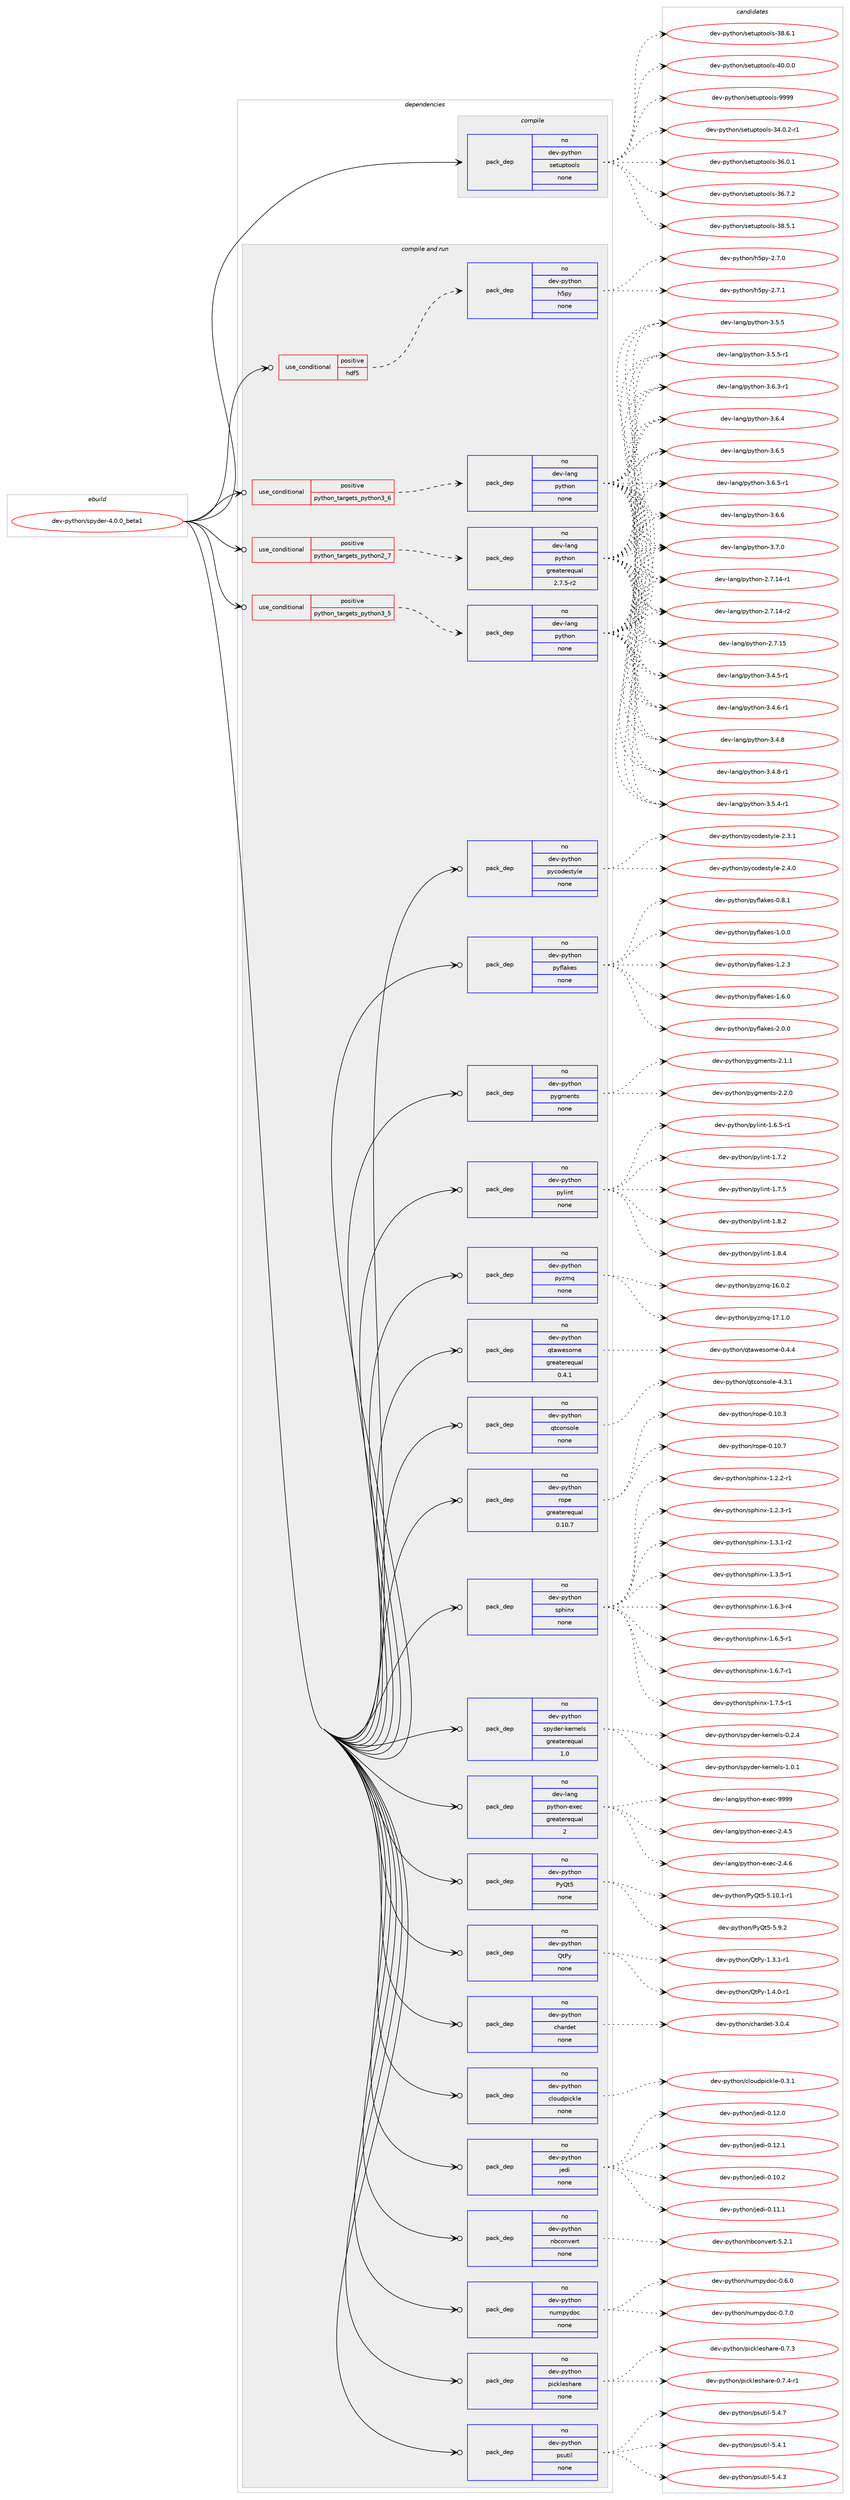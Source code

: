 digraph prolog {

# *************
# Graph options
# *************

newrank=true;
concentrate=true;
compound=true;
graph [rankdir=LR,fontname=Helvetica,fontsize=10,ranksep=1.5];#, ranksep=2.5, nodesep=0.2];
edge  [arrowhead=vee];
node  [fontname=Helvetica,fontsize=10];

# **********
# The ebuild
# **********

subgraph cluster_leftcol {
color=gray;
rank=same;
label=<<i>ebuild</i>>;
id [label="dev-python/spyder-4.0.0_beta1", color=red, width=4, href="../dev-python/spyder-4.0.0_beta1.svg"];
}

# ****************
# The dependencies
# ****************

subgraph cluster_midcol {
color=gray;
label=<<i>dependencies</i>>;
subgraph cluster_compile {
fillcolor="#eeeeee";
style=filled;
label=<<i>compile</i>>;
subgraph pack3428 {
dependency5061 [label=<<TABLE BORDER="0" CELLBORDER="1" CELLSPACING="0" CELLPADDING="4" WIDTH="220"><TR><TD ROWSPAN="6" CELLPADDING="30">pack_dep</TD></TR><TR><TD WIDTH="110">no</TD></TR><TR><TD>dev-python</TD></TR><TR><TD>setuptools</TD></TR><TR><TD>none</TD></TR><TR><TD></TD></TR></TABLE>>, shape=none, color=blue];
}
id:e -> dependency5061:w [weight=20,style="solid",arrowhead="vee"];
}
subgraph cluster_compileandrun {
fillcolor="#eeeeee";
style=filled;
label=<<i>compile and run</i>>;
subgraph cond1525 {
dependency5062 [label=<<TABLE BORDER="0" CELLBORDER="1" CELLSPACING="0" CELLPADDING="4"><TR><TD ROWSPAN="3" CELLPADDING="10">use_conditional</TD></TR><TR><TD>positive</TD></TR><TR><TD>hdf5</TD></TR></TABLE>>, shape=none, color=red];
subgraph pack3429 {
dependency5063 [label=<<TABLE BORDER="0" CELLBORDER="1" CELLSPACING="0" CELLPADDING="4" WIDTH="220"><TR><TD ROWSPAN="6" CELLPADDING="30">pack_dep</TD></TR><TR><TD WIDTH="110">no</TD></TR><TR><TD>dev-python</TD></TR><TR><TD>h5py</TD></TR><TR><TD>none</TD></TR><TR><TD></TD></TR></TABLE>>, shape=none, color=blue];
}
dependency5062:e -> dependency5063:w [weight=20,style="dashed",arrowhead="vee"];
}
id:e -> dependency5062:w [weight=20,style="solid",arrowhead="odotvee"];
subgraph cond1526 {
dependency5064 [label=<<TABLE BORDER="0" CELLBORDER="1" CELLSPACING="0" CELLPADDING="4"><TR><TD ROWSPAN="3" CELLPADDING="10">use_conditional</TD></TR><TR><TD>positive</TD></TR><TR><TD>python_targets_python2_7</TD></TR></TABLE>>, shape=none, color=red];
subgraph pack3430 {
dependency5065 [label=<<TABLE BORDER="0" CELLBORDER="1" CELLSPACING="0" CELLPADDING="4" WIDTH="220"><TR><TD ROWSPAN="6" CELLPADDING="30">pack_dep</TD></TR><TR><TD WIDTH="110">no</TD></TR><TR><TD>dev-lang</TD></TR><TR><TD>python</TD></TR><TR><TD>greaterequal</TD></TR><TR><TD>2.7.5-r2</TD></TR></TABLE>>, shape=none, color=blue];
}
dependency5064:e -> dependency5065:w [weight=20,style="dashed",arrowhead="vee"];
}
id:e -> dependency5064:w [weight=20,style="solid",arrowhead="odotvee"];
subgraph cond1527 {
dependency5066 [label=<<TABLE BORDER="0" CELLBORDER="1" CELLSPACING="0" CELLPADDING="4"><TR><TD ROWSPAN="3" CELLPADDING="10">use_conditional</TD></TR><TR><TD>positive</TD></TR><TR><TD>python_targets_python3_5</TD></TR></TABLE>>, shape=none, color=red];
subgraph pack3431 {
dependency5067 [label=<<TABLE BORDER="0" CELLBORDER="1" CELLSPACING="0" CELLPADDING="4" WIDTH="220"><TR><TD ROWSPAN="6" CELLPADDING="30">pack_dep</TD></TR><TR><TD WIDTH="110">no</TD></TR><TR><TD>dev-lang</TD></TR><TR><TD>python</TD></TR><TR><TD>none</TD></TR><TR><TD></TD></TR></TABLE>>, shape=none, color=blue];
}
dependency5066:e -> dependency5067:w [weight=20,style="dashed",arrowhead="vee"];
}
id:e -> dependency5066:w [weight=20,style="solid",arrowhead="odotvee"];
subgraph cond1528 {
dependency5068 [label=<<TABLE BORDER="0" CELLBORDER="1" CELLSPACING="0" CELLPADDING="4"><TR><TD ROWSPAN="3" CELLPADDING="10">use_conditional</TD></TR><TR><TD>positive</TD></TR><TR><TD>python_targets_python3_6</TD></TR></TABLE>>, shape=none, color=red];
subgraph pack3432 {
dependency5069 [label=<<TABLE BORDER="0" CELLBORDER="1" CELLSPACING="0" CELLPADDING="4" WIDTH="220"><TR><TD ROWSPAN="6" CELLPADDING="30">pack_dep</TD></TR><TR><TD WIDTH="110">no</TD></TR><TR><TD>dev-lang</TD></TR><TR><TD>python</TD></TR><TR><TD>none</TD></TR><TR><TD></TD></TR></TABLE>>, shape=none, color=blue];
}
dependency5068:e -> dependency5069:w [weight=20,style="dashed",arrowhead="vee"];
}
id:e -> dependency5068:w [weight=20,style="solid",arrowhead="odotvee"];
subgraph pack3433 {
dependency5070 [label=<<TABLE BORDER="0" CELLBORDER="1" CELLSPACING="0" CELLPADDING="4" WIDTH="220"><TR><TD ROWSPAN="6" CELLPADDING="30">pack_dep</TD></TR><TR><TD WIDTH="110">no</TD></TR><TR><TD>dev-lang</TD></TR><TR><TD>python-exec</TD></TR><TR><TD>greaterequal</TD></TR><TR><TD>2</TD></TR></TABLE>>, shape=none, color=blue];
}
id:e -> dependency5070:w [weight=20,style="solid",arrowhead="odotvee"];
subgraph pack3434 {
dependency5071 [label=<<TABLE BORDER="0" CELLBORDER="1" CELLSPACING="0" CELLPADDING="4" WIDTH="220"><TR><TD ROWSPAN="6" CELLPADDING="30">pack_dep</TD></TR><TR><TD WIDTH="110">no</TD></TR><TR><TD>dev-python</TD></TR><TR><TD>PyQt5</TD></TR><TR><TD>none</TD></TR><TR><TD></TD></TR></TABLE>>, shape=none, color=blue];
}
id:e -> dependency5071:w [weight=20,style="solid",arrowhead="odotvee"];
subgraph pack3435 {
dependency5072 [label=<<TABLE BORDER="0" CELLBORDER="1" CELLSPACING="0" CELLPADDING="4" WIDTH="220"><TR><TD ROWSPAN="6" CELLPADDING="30">pack_dep</TD></TR><TR><TD WIDTH="110">no</TD></TR><TR><TD>dev-python</TD></TR><TR><TD>QtPy</TD></TR><TR><TD>none</TD></TR><TR><TD></TD></TR></TABLE>>, shape=none, color=blue];
}
id:e -> dependency5072:w [weight=20,style="solid",arrowhead="odotvee"];
subgraph pack3436 {
dependency5073 [label=<<TABLE BORDER="0" CELLBORDER="1" CELLSPACING="0" CELLPADDING="4" WIDTH="220"><TR><TD ROWSPAN="6" CELLPADDING="30">pack_dep</TD></TR><TR><TD WIDTH="110">no</TD></TR><TR><TD>dev-python</TD></TR><TR><TD>chardet</TD></TR><TR><TD>none</TD></TR><TR><TD></TD></TR></TABLE>>, shape=none, color=blue];
}
id:e -> dependency5073:w [weight=20,style="solid",arrowhead="odotvee"];
subgraph pack3437 {
dependency5074 [label=<<TABLE BORDER="0" CELLBORDER="1" CELLSPACING="0" CELLPADDING="4" WIDTH="220"><TR><TD ROWSPAN="6" CELLPADDING="30">pack_dep</TD></TR><TR><TD WIDTH="110">no</TD></TR><TR><TD>dev-python</TD></TR><TR><TD>cloudpickle</TD></TR><TR><TD>none</TD></TR><TR><TD></TD></TR></TABLE>>, shape=none, color=blue];
}
id:e -> dependency5074:w [weight=20,style="solid",arrowhead="odotvee"];
subgraph pack3438 {
dependency5075 [label=<<TABLE BORDER="0" CELLBORDER="1" CELLSPACING="0" CELLPADDING="4" WIDTH="220"><TR><TD ROWSPAN="6" CELLPADDING="30">pack_dep</TD></TR><TR><TD WIDTH="110">no</TD></TR><TR><TD>dev-python</TD></TR><TR><TD>jedi</TD></TR><TR><TD>none</TD></TR><TR><TD></TD></TR></TABLE>>, shape=none, color=blue];
}
id:e -> dependency5075:w [weight=20,style="solid",arrowhead="odotvee"];
subgraph pack3439 {
dependency5076 [label=<<TABLE BORDER="0" CELLBORDER="1" CELLSPACING="0" CELLPADDING="4" WIDTH="220"><TR><TD ROWSPAN="6" CELLPADDING="30">pack_dep</TD></TR><TR><TD WIDTH="110">no</TD></TR><TR><TD>dev-python</TD></TR><TR><TD>nbconvert</TD></TR><TR><TD>none</TD></TR><TR><TD></TD></TR></TABLE>>, shape=none, color=blue];
}
id:e -> dependency5076:w [weight=20,style="solid",arrowhead="odotvee"];
subgraph pack3440 {
dependency5077 [label=<<TABLE BORDER="0" CELLBORDER="1" CELLSPACING="0" CELLPADDING="4" WIDTH="220"><TR><TD ROWSPAN="6" CELLPADDING="30">pack_dep</TD></TR><TR><TD WIDTH="110">no</TD></TR><TR><TD>dev-python</TD></TR><TR><TD>numpydoc</TD></TR><TR><TD>none</TD></TR><TR><TD></TD></TR></TABLE>>, shape=none, color=blue];
}
id:e -> dependency5077:w [weight=20,style="solid",arrowhead="odotvee"];
subgraph pack3441 {
dependency5078 [label=<<TABLE BORDER="0" CELLBORDER="1" CELLSPACING="0" CELLPADDING="4" WIDTH="220"><TR><TD ROWSPAN="6" CELLPADDING="30">pack_dep</TD></TR><TR><TD WIDTH="110">no</TD></TR><TR><TD>dev-python</TD></TR><TR><TD>pickleshare</TD></TR><TR><TD>none</TD></TR><TR><TD></TD></TR></TABLE>>, shape=none, color=blue];
}
id:e -> dependency5078:w [weight=20,style="solid",arrowhead="odotvee"];
subgraph pack3442 {
dependency5079 [label=<<TABLE BORDER="0" CELLBORDER="1" CELLSPACING="0" CELLPADDING="4" WIDTH="220"><TR><TD ROWSPAN="6" CELLPADDING="30">pack_dep</TD></TR><TR><TD WIDTH="110">no</TD></TR><TR><TD>dev-python</TD></TR><TR><TD>psutil</TD></TR><TR><TD>none</TD></TR><TR><TD></TD></TR></TABLE>>, shape=none, color=blue];
}
id:e -> dependency5079:w [weight=20,style="solid",arrowhead="odotvee"];
subgraph pack3443 {
dependency5080 [label=<<TABLE BORDER="0" CELLBORDER="1" CELLSPACING="0" CELLPADDING="4" WIDTH="220"><TR><TD ROWSPAN="6" CELLPADDING="30">pack_dep</TD></TR><TR><TD WIDTH="110">no</TD></TR><TR><TD>dev-python</TD></TR><TR><TD>pycodestyle</TD></TR><TR><TD>none</TD></TR><TR><TD></TD></TR></TABLE>>, shape=none, color=blue];
}
id:e -> dependency5080:w [weight=20,style="solid",arrowhead="odotvee"];
subgraph pack3444 {
dependency5081 [label=<<TABLE BORDER="0" CELLBORDER="1" CELLSPACING="0" CELLPADDING="4" WIDTH="220"><TR><TD ROWSPAN="6" CELLPADDING="30">pack_dep</TD></TR><TR><TD WIDTH="110">no</TD></TR><TR><TD>dev-python</TD></TR><TR><TD>pyflakes</TD></TR><TR><TD>none</TD></TR><TR><TD></TD></TR></TABLE>>, shape=none, color=blue];
}
id:e -> dependency5081:w [weight=20,style="solid",arrowhead="odotvee"];
subgraph pack3445 {
dependency5082 [label=<<TABLE BORDER="0" CELLBORDER="1" CELLSPACING="0" CELLPADDING="4" WIDTH="220"><TR><TD ROWSPAN="6" CELLPADDING="30">pack_dep</TD></TR><TR><TD WIDTH="110">no</TD></TR><TR><TD>dev-python</TD></TR><TR><TD>pygments</TD></TR><TR><TD>none</TD></TR><TR><TD></TD></TR></TABLE>>, shape=none, color=blue];
}
id:e -> dependency5082:w [weight=20,style="solid",arrowhead="odotvee"];
subgraph pack3446 {
dependency5083 [label=<<TABLE BORDER="0" CELLBORDER="1" CELLSPACING="0" CELLPADDING="4" WIDTH="220"><TR><TD ROWSPAN="6" CELLPADDING="30">pack_dep</TD></TR><TR><TD WIDTH="110">no</TD></TR><TR><TD>dev-python</TD></TR><TR><TD>pylint</TD></TR><TR><TD>none</TD></TR><TR><TD></TD></TR></TABLE>>, shape=none, color=blue];
}
id:e -> dependency5083:w [weight=20,style="solid",arrowhead="odotvee"];
subgraph pack3447 {
dependency5084 [label=<<TABLE BORDER="0" CELLBORDER="1" CELLSPACING="0" CELLPADDING="4" WIDTH="220"><TR><TD ROWSPAN="6" CELLPADDING="30">pack_dep</TD></TR><TR><TD WIDTH="110">no</TD></TR><TR><TD>dev-python</TD></TR><TR><TD>pyzmq</TD></TR><TR><TD>none</TD></TR><TR><TD></TD></TR></TABLE>>, shape=none, color=blue];
}
id:e -> dependency5084:w [weight=20,style="solid",arrowhead="odotvee"];
subgraph pack3448 {
dependency5085 [label=<<TABLE BORDER="0" CELLBORDER="1" CELLSPACING="0" CELLPADDING="4" WIDTH="220"><TR><TD ROWSPAN="6" CELLPADDING="30">pack_dep</TD></TR><TR><TD WIDTH="110">no</TD></TR><TR><TD>dev-python</TD></TR><TR><TD>qtawesome</TD></TR><TR><TD>greaterequal</TD></TR><TR><TD>0.4.1</TD></TR></TABLE>>, shape=none, color=blue];
}
id:e -> dependency5085:w [weight=20,style="solid",arrowhead="odotvee"];
subgraph pack3449 {
dependency5086 [label=<<TABLE BORDER="0" CELLBORDER="1" CELLSPACING="0" CELLPADDING="4" WIDTH="220"><TR><TD ROWSPAN="6" CELLPADDING="30">pack_dep</TD></TR><TR><TD WIDTH="110">no</TD></TR><TR><TD>dev-python</TD></TR><TR><TD>qtconsole</TD></TR><TR><TD>none</TD></TR><TR><TD></TD></TR></TABLE>>, shape=none, color=blue];
}
id:e -> dependency5086:w [weight=20,style="solid",arrowhead="odotvee"];
subgraph pack3450 {
dependency5087 [label=<<TABLE BORDER="0" CELLBORDER="1" CELLSPACING="0" CELLPADDING="4" WIDTH="220"><TR><TD ROWSPAN="6" CELLPADDING="30">pack_dep</TD></TR><TR><TD WIDTH="110">no</TD></TR><TR><TD>dev-python</TD></TR><TR><TD>rope</TD></TR><TR><TD>greaterequal</TD></TR><TR><TD>0.10.7</TD></TR></TABLE>>, shape=none, color=blue];
}
id:e -> dependency5087:w [weight=20,style="solid",arrowhead="odotvee"];
subgraph pack3451 {
dependency5088 [label=<<TABLE BORDER="0" CELLBORDER="1" CELLSPACING="0" CELLPADDING="4" WIDTH="220"><TR><TD ROWSPAN="6" CELLPADDING="30">pack_dep</TD></TR><TR><TD WIDTH="110">no</TD></TR><TR><TD>dev-python</TD></TR><TR><TD>sphinx</TD></TR><TR><TD>none</TD></TR><TR><TD></TD></TR></TABLE>>, shape=none, color=blue];
}
id:e -> dependency5088:w [weight=20,style="solid",arrowhead="odotvee"];
subgraph pack3452 {
dependency5089 [label=<<TABLE BORDER="0" CELLBORDER="1" CELLSPACING="0" CELLPADDING="4" WIDTH="220"><TR><TD ROWSPAN="6" CELLPADDING="30">pack_dep</TD></TR><TR><TD WIDTH="110">no</TD></TR><TR><TD>dev-python</TD></TR><TR><TD>spyder-kernels</TD></TR><TR><TD>greaterequal</TD></TR><TR><TD>1.0</TD></TR></TABLE>>, shape=none, color=blue];
}
id:e -> dependency5089:w [weight=20,style="solid",arrowhead="odotvee"];
}
subgraph cluster_run {
fillcolor="#eeeeee";
style=filled;
label=<<i>run</i>>;
}
}

# **************
# The candidates
# **************

subgraph cluster_choices {
rank=same;
color=gray;
label=<<i>candidates</i>>;

subgraph choice3428 {
color=black;
nodesep=1;
choice1001011184511212111610411111047115101116117112116111111108115455152464846504511449 [label="dev-python/setuptools-34.0.2-r1", color=red, width=4,href="../dev-python/setuptools-34.0.2-r1.svg"];
choice100101118451121211161041111104711510111611711211611111110811545515446484649 [label="dev-python/setuptools-36.0.1", color=red, width=4,href="../dev-python/setuptools-36.0.1.svg"];
choice100101118451121211161041111104711510111611711211611111110811545515446554650 [label="dev-python/setuptools-36.7.2", color=red, width=4,href="../dev-python/setuptools-36.7.2.svg"];
choice100101118451121211161041111104711510111611711211611111110811545515646534649 [label="dev-python/setuptools-38.5.1", color=red, width=4,href="../dev-python/setuptools-38.5.1.svg"];
choice100101118451121211161041111104711510111611711211611111110811545515646544649 [label="dev-python/setuptools-38.6.1", color=red, width=4,href="../dev-python/setuptools-38.6.1.svg"];
choice100101118451121211161041111104711510111611711211611111110811545524846484648 [label="dev-python/setuptools-40.0.0", color=red, width=4,href="../dev-python/setuptools-40.0.0.svg"];
choice10010111845112121116104111110471151011161171121161111111081154557575757 [label="dev-python/setuptools-9999", color=red, width=4,href="../dev-python/setuptools-9999.svg"];
dependency5061:e -> choice1001011184511212111610411111047115101116117112116111111108115455152464846504511449:w [style=dotted,weight="100"];
dependency5061:e -> choice100101118451121211161041111104711510111611711211611111110811545515446484649:w [style=dotted,weight="100"];
dependency5061:e -> choice100101118451121211161041111104711510111611711211611111110811545515446554650:w [style=dotted,weight="100"];
dependency5061:e -> choice100101118451121211161041111104711510111611711211611111110811545515646534649:w [style=dotted,weight="100"];
dependency5061:e -> choice100101118451121211161041111104711510111611711211611111110811545515646544649:w [style=dotted,weight="100"];
dependency5061:e -> choice100101118451121211161041111104711510111611711211611111110811545524846484648:w [style=dotted,weight="100"];
dependency5061:e -> choice10010111845112121116104111110471151011161171121161111111081154557575757:w [style=dotted,weight="100"];
}
subgraph choice3429 {
color=black;
nodesep=1;
choice100101118451121211161041111104710453112121455046554648 [label="dev-python/h5py-2.7.0", color=red, width=4,href="../dev-python/h5py-2.7.0.svg"];
choice100101118451121211161041111104710453112121455046554649 [label="dev-python/h5py-2.7.1", color=red, width=4,href="../dev-python/h5py-2.7.1.svg"];
dependency5063:e -> choice100101118451121211161041111104710453112121455046554648:w [style=dotted,weight="100"];
dependency5063:e -> choice100101118451121211161041111104710453112121455046554649:w [style=dotted,weight="100"];
}
subgraph choice3430 {
color=black;
nodesep=1;
choice100101118451089711010347112121116104111110455046554649524511449 [label="dev-lang/python-2.7.14-r1", color=red, width=4,href="../dev-lang/python-2.7.14-r1.svg"];
choice100101118451089711010347112121116104111110455046554649524511450 [label="dev-lang/python-2.7.14-r2", color=red, width=4,href="../dev-lang/python-2.7.14-r2.svg"];
choice10010111845108971101034711212111610411111045504655464953 [label="dev-lang/python-2.7.15", color=red, width=4,href="../dev-lang/python-2.7.15.svg"];
choice1001011184510897110103471121211161041111104551465246534511449 [label="dev-lang/python-3.4.5-r1", color=red, width=4,href="../dev-lang/python-3.4.5-r1.svg"];
choice1001011184510897110103471121211161041111104551465246544511449 [label="dev-lang/python-3.4.6-r1", color=red, width=4,href="../dev-lang/python-3.4.6-r1.svg"];
choice100101118451089711010347112121116104111110455146524656 [label="dev-lang/python-3.4.8", color=red, width=4,href="../dev-lang/python-3.4.8.svg"];
choice1001011184510897110103471121211161041111104551465246564511449 [label="dev-lang/python-3.4.8-r1", color=red, width=4,href="../dev-lang/python-3.4.8-r1.svg"];
choice1001011184510897110103471121211161041111104551465346524511449 [label="dev-lang/python-3.5.4-r1", color=red, width=4,href="../dev-lang/python-3.5.4-r1.svg"];
choice100101118451089711010347112121116104111110455146534653 [label="dev-lang/python-3.5.5", color=red, width=4,href="../dev-lang/python-3.5.5.svg"];
choice1001011184510897110103471121211161041111104551465346534511449 [label="dev-lang/python-3.5.5-r1", color=red, width=4,href="../dev-lang/python-3.5.5-r1.svg"];
choice1001011184510897110103471121211161041111104551465446514511449 [label="dev-lang/python-3.6.3-r1", color=red, width=4,href="../dev-lang/python-3.6.3-r1.svg"];
choice100101118451089711010347112121116104111110455146544652 [label="dev-lang/python-3.6.4", color=red, width=4,href="../dev-lang/python-3.6.4.svg"];
choice100101118451089711010347112121116104111110455146544653 [label="dev-lang/python-3.6.5", color=red, width=4,href="../dev-lang/python-3.6.5.svg"];
choice1001011184510897110103471121211161041111104551465446534511449 [label="dev-lang/python-3.6.5-r1", color=red, width=4,href="../dev-lang/python-3.6.5-r1.svg"];
choice100101118451089711010347112121116104111110455146544654 [label="dev-lang/python-3.6.6", color=red, width=4,href="../dev-lang/python-3.6.6.svg"];
choice100101118451089711010347112121116104111110455146554648 [label="dev-lang/python-3.7.0", color=red, width=4,href="../dev-lang/python-3.7.0.svg"];
dependency5065:e -> choice100101118451089711010347112121116104111110455046554649524511449:w [style=dotted,weight="100"];
dependency5065:e -> choice100101118451089711010347112121116104111110455046554649524511450:w [style=dotted,weight="100"];
dependency5065:e -> choice10010111845108971101034711212111610411111045504655464953:w [style=dotted,weight="100"];
dependency5065:e -> choice1001011184510897110103471121211161041111104551465246534511449:w [style=dotted,weight="100"];
dependency5065:e -> choice1001011184510897110103471121211161041111104551465246544511449:w [style=dotted,weight="100"];
dependency5065:e -> choice100101118451089711010347112121116104111110455146524656:w [style=dotted,weight="100"];
dependency5065:e -> choice1001011184510897110103471121211161041111104551465246564511449:w [style=dotted,weight="100"];
dependency5065:e -> choice1001011184510897110103471121211161041111104551465346524511449:w [style=dotted,weight="100"];
dependency5065:e -> choice100101118451089711010347112121116104111110455146534653:w [style=dotted,weight="100"];
dependency5065:e -> choice1001011184510897110103471121211161041111104551465346534511449:w [style=dotted,weight="100"];
dependency5065:e -> choice1001011184510897110103471121211161041111104551465446514511449:w [style=dotted,weight="100"];
dependency5065:e -> choice100101118451089711010347112121116104111110455146544652:w [style=dotted,weight="100"];
dependency5065:e -> choice100101118451089711010347112121116104111110455146544653:w [style=dotted,weight="100"];
dependency5065:e -> choice1001011184510897110103471121211161041111104551465446534511449:w [style=dotted,weight="100"];
dependency5065:e -> choice100101118451089711010347112121116104111110455146544654:w [style=dotted,weight="100"];
dependency5065:e -> choice100101118451089711010347112121116104111110455146554648:w [style=dotted,weight="100"];
}
subgraph choice3431 {
color=black;
nodesep=1;
choice100101118451089711010347112121116104111110455046554649524511449 [label="dev-lang/python-2.7.14-r1", color=red, width=4,href="../dev-lang/python-2.7.14-r1.svg"];
choice100101118451089711010347112121116104111110455046554649524511450 [label="dev-lang/python-2.7.14-r2", color=red, width=4,href="../dev-lang/python-2.7.14-r2.svg"];
choice10010111845108971101034711212111610411111045504655464953 [label="dev-lang/python-2.7.15", color=red, width=4,href="../dev-lang/python-2.7.15.svg"];
choice1001011184510897110103471121211161041111104551465246534511449 [label="dev-lang/python-3.4.5-r1", color=red, width=4,href="../dev-lang/python-3.4.5-r1.svg"];
choice1001011184510897110103471121211161041111104551465246544511449 [label="dev-lang/python-3.4.6-r1", color=red, width=4,href="../dev-lang/python-3.4.6-r1.svg"];
choice100101118451089711010347112121116104111110455146524656 [label="dev-lang/python-3.4.8", color=red, width=4,href="../dev-lang/python-3.4.8.svg"];
choice1001011184510897110103471121211161041111104551465246564511449 [label="dev-lang/python-3.4.8-r1", color=red, width=4,href="../dev-lang/python-3.4.8-r1.svg"];
choice1001011184510897110103471121211161041111104551465346524511449 [label="dev-lang/python-3.5.4-r1", color=red, width=4,href="../dev-lang/python-3.5.4-r1.svg"];
choice100101118451089711010347112121116104111110455146534653 [label="dev-lang/python-3.5.5", color=red, width=4,href="../dev-lang/python-3.5.5.svg"];
choice1001011184510897110103471121211161041111104551465346534511449 [label="dev-lang/python-3.5.5-r1", color=red, width=4,href="../dev-lang/python-3.5.5-r1.svg"];
choice1001011184510897110103471121211161041111104551465446514511449 [label="dev-lang/python-3.6.3-r1", color=red, width=4,href="../dev-lang/python-3.6.3-r1.svg"];
choice100101118451089711010347112121116104111110455146544652 [label="dev-lang/python-3.6.4", color=red, width=4,href="../dev-lang/python-3.6.4.svg"];
choice100101118451089711010347112121116104111110455146544653 [label="dev-lang/python-3.6.5", color=red, width=4,href="../dev-lang/python-3.6.5.svg"];
choice1001011184510897110103471121211161041111104551465446534511449 [label="dev-lang/python-3.6.5-r1", color=red, width=4,href="../dev-lang/python-3.6.5-r1.svg"];
choice100101118451089711010347112121116104111110455146544654 [label="dev-lang/python-3.6.6", color=red, width=4,href="../dev-lang/python-3.6.6.svg"];
choice100101118451089711010347112121116104111110455146554648 [label="dev-lang/python-3.7.0", color=red, width=4,href="../dev-lang/python-3.7.0.svg"];
dependency5067:e -> choice100101118451089711010347112121116104111110455046554649524511449:w [style=dotted,weight="100"];
dependency5067:e -> choice100101118451089711010347112121116104111110455046554649524511450:w [style=dotted,weight="100"];
dependency5067:e -> choice10010111845108971101034711212111610411111045504655464953:w [style=dotted,weight="100"];
dependency5067:e -> choice1001011184510897110103471121211161041111104551465246534511449:w [style=dotted,weight="100"];
dependency5067:e -> choice1001011184510897110103471121211161041111104551465246544511449:w [style=dotted,weight="100"];
dependency5067:e -> choice100101118451089711010347112121116104111110455146524656:w [style=dotted,weight="100"];
dependency5067:e -> choice1001011184510897110103471121211161041111104551465246564511449:w [style=dotted,weight="100"];
dependency5067:e -> choice1001011184510897110103471121211161041111104551465346524511449:w [style=dotted,weight="100"];
dependency5067:e -> choice100101118451089711010347112121116104111110455146534653:w [style=dotted,weight="100"];
dependency5067:e -> choice1001011184510897110103471121211161041111104551465346534511449:w [style=dotted,weight="100"];
dependency5067:e -> choice1001011184510897110103471121211161041111104551465446514511449:w [style=dotted,weight="100"];
dependency5067:e -> choice100101118451089711010347112121116104111110455146544652:w [style=dotted,weight="100"];
dependency5067:e -> choice100101118451089711010347112121116104111110455146544653:w [style=dotted,weight="100"];
dependency5067:e -> choice1001011184510897110103471121211161041111104551465446534511449:w [style=dotted,weight="100"];
dependency5067:e -> choice100101118451089711010347112121116104111110455146544654:w [style=dotted,weight="100"];
dependency5067:e -> choice100101118451089711010347112121116104111110455146554648:w [style=dotted,weight="100"];
}
subgraph choice3432 {
color=black;
nodesep=1;
choice100101118451089711010347112121116104111110455046554649524511449 [label="dev-lang/python-2.7.14-r1", color=red, width=4,href="../dev-lang/python-2.7.14-r1.svg"];
choice100101118451089711010347112121116104111110455046554649524511450 [label="dev-lang/python-2.7.14-r2", color=red, width=4,href="../dev-lang/python-2.7.14-r2.svg"];
choice10010111845108971101034711212111610411111045504655464953 [label="dev-lang/python-2.7.15", color=red, width=4,href="../dev-lang/python-2.7.15.svg"];
choice1001011184510897110103471121211161041111104551465246534511449 [label="dev-lang/python-3.4.5-r1", color=red, width=4,href="../dev-lang/python-3.4.5-r1.svg"];
choice1001011184510897110103471121211161041111104551465246544511449 [label="dev-lang/python-3.4.6-r1", color=red, width=4,href="../dev-lang/python-3.4.6-r1.svg"];
choice100101118451089711010347112121116104111110455146524656 [label="dev-lang/python-3.4.8", color=red, width=4,href="../dev-lang/python-3.4.8.svg"];
choice1001011184510897110103471121211161041111104551465246564511449 [label="dev-lang/python-3.4.8-r1", color=red, width=4,href="../dev-lang/python-3.4.8-r1.svg"];
choice1001011184510897110103471121211161041111104551465346524511449 [label="dev-lang/python-3.5.4-r1", color=red, width=4,href="../dev-lang/python-3.5.4-r1.svg"];
choice100101118451089711010347112121116104111110455146534653 [label="dev-lang/python-3.5.5", color=red, width=4,href="../dev-lang/python-3.5.5.svg"];
choice1001011184510897110103471121211161041111104551465346534511449 [label="dev-lang/python-3.5.5-r1", color=red, width=4,href="../dev-lang/python-3.5.5-r1.svg"];
choice1001011184510897110103471121211161041111104551465446514511449 [label="dev-lang/python-3.6.3-r1", color=red, width=4,href="../dev-lang/python-3.6.3-r1.svg"];
choice100101118451089711010347112121116104111110455146544652 [label="dev-lang/python-3.6.4", color=red, width=4,href="../dev-lang/python-3.6.4.svg"];
choice100101118451089711010347112121116104111110455146544653 [label="dev-lang/python-3.6.5", color=red, width=4,href="../dev-lang/python-3.6.5.svg"];
choice1001011184510897110103471121211161041111104551465446534511449 [label="dev-lang/python-3.6.5-r1", color=red, width=4,href="../dev-lang/python-3.6.5-r1.svg"];
choice100101118451089711010347112121116104111110455146544654 [label="dev-lang/python-3.6.6", color=red, width=4,href="../dev-lang/python-3.6.6.svg"];
choice100101118451089711010347112121116104111110455146554648 [label="dev-lang/python-3.7.0", color=red, width=4,href="../dev-lang/python-3.7.0.svg"];
dependency5069:e -> choice100101118451089711010347112121116104111110455046554649524511449:w [style=dotted,weight="100"];
dependency5069:e -> choice100101118451089711010347112121116104111110455046554649524511450:w [style=dotted,weight="100"];
dependency5069:e -> choice10010111845108971101034711212111610411111045504655464953:w [style=dotted,weight="100"];
dependency5069:e -> choice1001011184510897110103471121211161041111104551465246534511449:w [style=dotted,weight="100"];
dependency5069:e -> choice1001011184510897110103471121211161041111104551465246544511449:w [style=dotted,weight="100"];
dependency5069:e -> choice100101118451089711010347112121116104111110455146524656:w [style=dotted,weight="100"];
dependency5069:e -> choice1001011184510897110103471121211161041111104551465246564511449:w [style=dotted,weight="100"];
dependency5069:e -> choice1001011184510897110103471121211161041111104551465346524511449:w [style=dotted,weight="100"];
dependency5069:e -> choice100101118451089711010347112121116104111110455146534653:w [style=dotted,weight="100"];
dependency5069:e -> choice1001011184510897110103471121211161041111104551465346534511449:w [style=dotted,weight="100"];
dependency5069:e -> choice1001011184510897110103471121211161041111104551465446514511449:w [style=dotted,weight="100"];
dependency5069:e -> choice100101118451089711010347112121116104111110455146544652:w [style=dotted,weight="100"];
dependency5069:e -> choice100101118451089711010347112121116104111110455146544653:w [style=dotted,weight="100"];
dependency5069:e -> choice1001011184510897110103471121211161041111104551465446534511449:w [style=dotted,weight="100"];
dependency5069:e -> choice100101118451089711010347112121116104111110455146544654:w [style=dotted,weight="100"];
dependency5069:e -> choice100101118451089711010347112121116104111110455146554648:w [style=dotted,weight="100"];
}
subgraph choice3433 {
color=black;
nodesep=1;
choice1001011184510897110103471121211161041111104510112010199455046524653 [label="dev-lang/python-exec-2.4.5", color=red, width=4,href="../dev-lang/python-exec-2.4.5.svg"];
choice1001011184510897110103471121211161041111104510112010199455046524654 [label="dev-lang/python-exec-2.4.6", color=red, width=4,href="../dev-lang/python-exec-2.4.6.svg"];
choice10010111845108971101034711212111610411111045101120101994557575757 [label="dev-lang/python-exec-9999", color=red, width=4,href="../dev-lang/python-exec-9999.svg"];
dependency5070:e -> choice1001011184510897110103471121211161041111104510112010199455046524653:w [style=dotted,weight="100"];
dependency5070:e -> choice1001011184510897110103471121211161041111104510112010199455046524654:w [style=dotted,weight="100"];
dependency5070:e -> choice10010111845108971101034711212111610411111045101120101994557575757:w [style=dotted,weight="100"];
}
subgraph choice3434 {
color=black;
nodesep=1;
choice1001011184511212111610411111047801218111653455346494846494511449 [label="dev-python/PyQt5-5.10.1-r1", color=red, width=4,href="../dev-python/PyQt5-5.10.1-r1.svg"];
choice1001011184511212111610411111047801218111653455346574650 [label="dev-python/PyQt5-5.9.2", color=red, width=4,href="../dev-python/PyQt5-5.9.2.svg"];
dependency5071:e -> choice1001011184511212111610411111047801218111653455346494846494511449:w [style=dotted,weight="100"];
dependency5071:e -> choice1001011184511212111610411111047801218111653455346574650:w [style=dotted,weight="100"];
}
subgraph choice3435 {
color=black;
nodesep=1;
choice100101118451121211161041111104781116801214549465146494511449 [label="dev-python/QtPy-1.3.1-r1", color=red, width=4,href="../dev-python/QtPy-1.3.1-r1.svg"];
choice100101118451121211161041111104781116801214549465246484511449 [label="dev-python/QtPy-1.4.0-r1", color=red, width=4,href="../dev-python/QtPy-1.4.0-r1.svg"];
dependency5072:e -> choice100101118451121211161041111104781116801214549465146494511449:w [style=dotted,weight="100"];
dependency5072:e -> choice100101118451121211161041111104781116801214549465246484511449:w [style=dotted,weight="100"];
}
subgraph choice3436 {
color=black;
nodesep=1;
choice10010111845112121116104111110479910497114100101116455146484652 [label="dev-python/chardet-3.0.4", color=red, width=4,href="../dev-python/chardet-3.0.4.svg"];
dependency5073:e -> choice10010111845112121116104111110479910497114100101116455146484652:w [style=dotted,weight="100"];
}
subgraph choice3437 {
color=black;
nodesep=1;
choice10010111845112121116104111110479910811111710011210599107108101454846514649 [label="dev-python/cloudpickle-0.3.1", color=red, width=4,href="../dev-python/cloudpickle-0.3.1.svg"];
dependency5074:e -> choice10010111845112121116104111110479910811111710011210599107108101454846514649:w [style=dotted,weight="100"];
}
subgraph choice3438 {
color=black;
nodesep=1;
choice100101118451121211161041111104710610110010545484649484650 [label="dev-python/jedi-0.10.2", color=red, width=4,href="../dev-python/jedi-0.10.2.svg"];
choice100101118451121211161041111104710610110010545484649494649 [label="dev-python/jedi-0.11.1", color=red, width=4,href="../dev-python/jedi-0.11.1.svg"];
choice100101118451121211161041111104710610110010545484649504648 [label="dev-python/jedi-0.12.0", color=red, width=4,href="../dev-python/jedi-0.12.0.svg"];
choice100101118451121211161041111104710610110010545484649504649 [label="dev-python/jedi-0.12.1", color=red, width=4,href="../dev-python/jedi-0.12.1.svg"];
dependency5075:e -> choice100101118451121211161041111104710610110010545484649484650:w [style=dotted,weight="100"];
dependency5075:e -> choice100101118451121211161041111104710610110010545484649494649:w [style=dotted,weight="100"];
dependency5075:e -> choice100101118451121211161041111104710610110010545484649504648:w [style=dotted,weight="100"];
dependency5075:e -> choice100101118451121211161041111104710610110010545484649504649:w [style=dotted,weight="100"];
}
subgraph choice3439 {
color=black;
nodesep=1;
choice10010111845112121116104111110471109899111110118101114116455346504649 [label="dev-python/nbconvert-5.2.1", color=red, width=4,href="../dev-python/nbconvert-5.2.1.svg"];
dependency5076:e -> choice10010111845112121116104111110471109899111110118101114116455346504649:w [style=dotted,weight="100"];
}
subgraph choice3440 {
color=black;
nodesep=1;
choice100101118451121211161041111104711011710911212110011199454846544648 [label="dev-python/numpydoc-0.6.0", color=red, width=4,href="../dev-python/numpydoc-0.6.0.svg"];
choice100101118451121211161041111104711011710911212110011199454846554648 [label="dev-python/numpydoc-0.7.0", color=red, width=4,href="../dev-python/numpydoc-0.7.0.svg"];
dependency5077:e -> choice100101118451121211161041111104711011710911212110011199454846544648:w [style=dotted,weight="100"];
dependency5077:e -> choice100101118451121211161041111104711011710911212110011199454846554648:w [style=dotted,weight="100"];
}
subgraph choice3441 {
color=black;
nodesep=1;
choice10010111845112121116104111110471121059910710810111510497114101454846554651 [label="dev-python/pickleshare-0.7.3", color=red, width=4,href="../dev-python/pickleshare-0.7.3.svg"];
choice100101118451121211161041111104711210599107108101115104971141014548465546524511449 [label="dev-python/pickleshare-0.7.4-r1", color=red, width=4,href="../dev-python/pickleshare-0.7.4-r1.svg"];
dependency5078:e -> choice10010111845112121116104111110471121059910710810111510497114101454846554651:w [style=dotted,weight="100"];
dependency5078:e -> choice100101118451121211161041111104711210599107108101115104971141014548465546524511449:w [style=dotted,weight="100"];
}
subgraph choice3442 {
color=black;
nodesep=1;
choice1001011184511212111610411111047112115117116105108455346524649 [label="dev-python/psutil-5.4.1", color=red, width=4,href="../dev-python/psutil-5.4.1.svg"];
choice1001011184511212111610411111047112115117116105108455346524651 [label="dev-python/psutil-5.4.3", color=red, width=4,href="../dev-python/psutil-5.4.3.svg"];
choice1001011184511212111610411111047112115117116105108455346524655 [label="dev-python/psutil-5.4.7", color=red, width=4,href="../dev-python/psutil-5.4.7.svg"];
dependency5079:e -> choice1001011184511212111610411111047112115117116105108455346524649:w [style=dotted,weight="100"];
dependency5079:e -> choice1001011184511212111610411111047112115117116105108455346524651:w [style=dotted,weight="100"];
dependency5079:e -> choice1001011184511212111610411111047112115117116105108455346524655:w [style=dotted,weight="100"];
}
subgraph choice3443 {
color=black;
nodesep=1;
choice100101118451121211161041111104711212199111100101115116121108101455046514649 [label="dev-python/pycodestyle-2.3.1", color=red, width=4,href="../dev-python/pycodestyle-2.3.1.svg"];
choice100101118451121211161041111104711212199111100101115116121108101455046524648 [label="dev-python/pycodestyle-2.4.0", color=red, width=4,href="../dev-python/pycodestyle-2.4.0.svg"];
dependency5080:e -> choice100101118451121211161041111104711212199111100101115116121108101455046514649:w [style=dotted,weight="100"];
dependency5080:e -> choice100101118451121211161041111104711212199111100101115116121108101455046524648:w [style=dotted,weight="100"];
}
subgraph choice3444 {
color=black;
nodesep=1;
choice100101118451121211161041111104711212110210897107101115454846564649 [label="dev-python/pyflakes-0.8.1", color=red, width=4,href="../dev-python/pyflakes-0.8.1.svg"];
choice100101118451121211161041111104711212110210897107101115454946484648 [label="dev-python/pyflakes-1.0.0", color=red, width=4,href="../dev-python/pyflakes-1.0.0.svg"];
choice100101118451121211161041111104711212110210897107101115454946504651 [label="dev-python/pyflakes-1.2.3", color=red, width=4,href="../dev-python/pyflakes-1.2.3.svg"];
choice100101118451121211161041111104711212110210897107101115454946544648 [label="dev-python/pyflakes-1.6.0", color=red, width=4,href="../dev-python/pyflakes-1.6.0.svg"];
choice100101118451121211161041111104711212110210897107101115455046484648 [label="dev-python/pyflakes-2.0.0", color=red, width=4,href="../dev-python/pyflakes-2.0.0.svg"];
dependency5081:e -> choice100101118451121211161041111104711212110210897107101115454846564649:w [style=dotted,weight="100"];
dependency5081:e -> choice100101118451121211161041111104711212110210897107101115454946484648:w [style=dotted,weight="100"];
dependency5081:e -> choice100101118451121211161041111104711212110210897107101115454946504651:w [style=dotted,weight="100"];
dependency5081:e -> choice100101118451121211161041111104711212110210897107101115454946544648:w [style=dotted,weight="100"];
dependency5081:e -> choice100101118451121211161041111104711212110210897107101115455046484648:w [style=dotted,weight="100"];
}
subgraph choice3445 {
color=black;
nodesep=1;
choice1001011184511212111610411111047112121103109101110116115455046494649 [label="dev-python/pygments-2.1.1", color=red, width=4,href="../dev-python/pygments-2.1.1.svg"];
choice1001011184511212111610411111047112121103109101110116115455046504648 [label="dev-python/pygments-2.2.0", color=red, width=4,href="../dev-python/pygments-2.2.0.svg"];
dependency5082:e -> choice1001011184511212111610411111047112121103109101110116115455046494649:w [style=dotted,weight="100"];
dependency5082:e -> choice1001011184511212111610411111047112121103109101110116115455046504648:w [style=dotted,weight="100"];
}
subgraph choice3446 {
color=black;
nodesep=1;
choice10010111845112121116104111110471121211081051101164549465446534511449 [label="dev-python/pylint-1.6.5-r1", color=red, width=4,href="../dev-python/pylint-1.6.5-r1.svg"];
choice1001011184511212111610411111047112121108105110116454946554650 [label="dev-python/pylint-1.7.2", color=red, width=4,href="../dev-python/pylint-1.7.2.svg"];
choice1001011184511212111610411111047112121108105110116454946554653 [label="dev-python/pylint-1.7.5", color=red, width=4,href="../dev-python/pylint-1.7.5.svg"];
choice1001011184511212111610411111047112121108105110116454946564650 [label="dev-python/pylint-1.8.2", color=red, width=4,href="../dev-python/pylint-1.8.2.svg"];
choice1001011184511212111610411111047112121108105110116454946564652 [label="dev-python/pylint-1.8.4", color=red, width=4,href="../dev-python/pylint-1.8.4.svg"];
dependency5083:e -> choice10010111845112121116104111110471121211081051101164549465446534511449:w [style=dotted,weight="100"];
dependency5083:e -> choice1001011184511212111610411111047112121108105110116454946554650:w [style=dotted,weight="100"];
dependency5083:e -> choice1001011184511212111610411111047112121108105110116454946554653:w [style=dotted,weight="100"];
dependency5083:e -> choice1001011184511212111610411111047112121108105110116454946564650:w [style=dotted,weight="100"];
dependency5083:e -> choice1001011184511212111610411111047112121108105110116454946564652:w [style=dotted,weight="100"];
}
subgraph choice3447 {
color=black;
nodesep=1;
choice100101118451121211161041111104711212112210911345495446484650 [label="dev-python/pyzmq-16.0.2", color=red, width=4,href="../dev-python/pyzmq-16.0.2.svg"];
choice100101118451121211161041111104711212112210911345495546494648 [label="dev-python/pyzmq-17.1.0", color=red, width=4,href="../dev-python/pyzmq-17.1.0.svg"];
dependency5084:e -> choice100101118451121211161041111104711212112210911345495446484650:w [style=dotted,weight="100"];
dependency5084:e -> choice100101118451121211161041111104711212112210911345495546494648:w [style=dotted,weight="100"];
}
subgraph choice3448 {
color=black;
nodesep=1;
choice100101118451121211161041111104711311697119101115111109101454846524652 [label="dev-python/qtawesome-0.4.4", color=red, width=4,href="../dev-python/qtawesome-0.4.4.svg"];
dependency5085:e -> choice100101118451121211161041111104711311697119101115111109101454846524652:w [style=dotted,weight="100"];
}
subgraph choice3449 {
color=black;
nodesep=1;
choice100101118451121211161041111104711311699111110115111108101455246514649 [label="dev-python/qtconsole-4.3.1", color=red, width=4,href="../dev-python/qtconsole-4.3.1.svg"];
dependency5086:e -> choice100101118451121211161041111104711311699111110115111108101455246514649:w [style=dotted,weight="100"];
}
subgraph choice3450 {
color=black;
nodesep=1;
choice100101118451121211161041111104711411111210145484649484651 [label="dev-python/rope-0.10.3", color=red, width=4,href="../dev-python/rope-0.10.3.svg"];
choice100101118451121211161041111104711411111210145484649484655 [label="dev-python/rope-0.10.7", color=red, width=4,href="../dev-python/rope-0.10.7.svg"];
dependency5087:e -> choice100101118451121211161041111104711411111210145484649484651:w [style=dotted,weight="100"];
dependency5087:e -> choice100101118451121211161041111104711411111210145484649484655:w [style=dotted,weight="100"];
}
subgraph choice3451 {
color=black;
nodesep=1;
choice10010111845112121116104111110471151121041051101204549465046504511449 [label="dev-python/sphinx-1.2.2-r1", color=red, width=4,href="../dev-python/sphinx-1.2.2-r1.svg"];
choice10010111845112121116104111110471151121041051101204549465046514511449 [label="dev-python/sphinx-1.2.3-r1", color=red, width=4,href="../dev-python/sphinx-1.2.3-r1.svg"];
choice10010111845112121116104111110471151121041051101204549465146494511450 [label="dev-python/sphinx-1.3.1-r2", color=red, width=4,href="../dev-python/sphinx-1.3.1-r2.svg"];
choice10010111845112121116104111110471151121041051101204549465146534511449 [label="dev-python/sphinx-1.3.5-r1", color=red, width=4,href="../dev-python/sphinx-1.3.5-r1.svg"];
choice10010111845112121116104111110471151121041051101204549465446514511452 [label="dev-python/sphinx-1.6.3-r4", color=red, width=4,href="../dev-python/sphinx-1.6.3-r4.svg"];
choice10010111845112121116104111110471151121041051101204549465446534511449 [label="dev-python/sphinx-1.6.5-r1", color=red, width=4,href="../dev-python/sphinx-1.6.5-r1.svg"];
choice10010111845112121116104111110471151121041051101204549465446554511449 [label="dev-python/sphinx-1.6.7-r1", color=red, width=4,href="../dev-python/sphinx-1.6.7-r1.svg"];
choice10010111845112121116104111110471151121041051101204549465546534511449 [label="dev-python/sphinx-1.7.5-r1", color=red, width=4,href="../dev-python/sphinx-1.7.5-r1.svg"];
dependency5088:e -> choice10010111845112121116104111110471151121041051101204549465046504511449:w [style=dotted,weight="100"];
dependency5088:e -> choice10010111845112121116104111110471151121041051101204549465046514511449:w [style=dotted,weight="100"];
dependency5088:e -> choice10010111845112121116104111110471151121041051101204549465146494511450:w [style=dotted,weight="100"];
dependency5088:e -> choice10010111845112121116104111110471151121041051101204549465146534511449:w [style=dotted,weight="100"];
dependency5088:e -> choice10010111845112121116104111110471151121041051101204549465446514511452:w [style=dotted,weight="100"];
dependency5088:e -> choice10010111845112121116104111110471151121041051101204549465446534511449:w [style=dotted,weight="100"];
dependency5088:e -> choice10010111845112121116104111110471151121041051101204549465446554511449:w [style=dotted,weight="100"];
dependency5088:e -> choice10010111845112121116104111110471151121041051101204549465546534511449:w [style=dotted,weight="100"];
}
subgraph choice3452 {
color=black;
nodesep=1;
choice100101118451121211161041111104711511212110010111445107101114110101108115454846504652 [label="dev-python/spyder-kernels-0.2.4", color=red, width=4,href="../dev-python/spyder-kernels-0.2.4.svg"];
choice100101118451121211161041111104711511212110010111445107101114110101108115454946484649 [label="dev-python/spyder-kernels-1.0.1", color=red, width=4,href="../dev-python/spyder-kernels-1.0.1.svg"];
dependency5089:e -> choice100101118451121211161041111104711511212110010111445107101114110101108115454846504652:w [style=dotted,weight="100"];
dependency5089:e -> choice100101118451121211161041111104711511212110010111445107101114110101108115454946484649:w [style=dotted,weight="100"];
}
}

}
